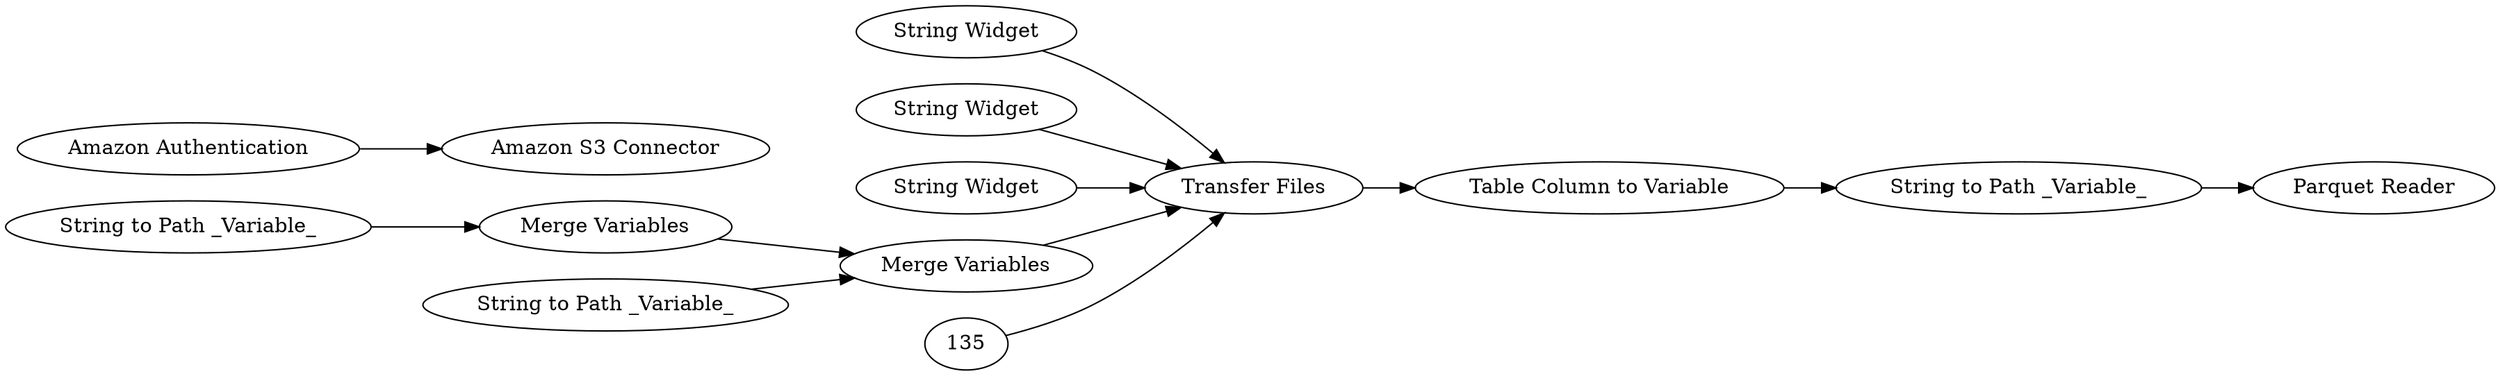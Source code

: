 digraph {
	50 [label="String Widget"]
	55 [label="String Widget"]
	134 [label="Parquet Reader"]
	1 [label="Amazon S3 Connector"]
	2 [label="Amazon Authentication"]
	136 [label="String Widget"]
	48 [label="Merge Variables"]
	137 [label="String to Path _Variable_"]
	138 [label="String to Path _Variable_"]
	139 [label="Merge Variables"]
	140 [label="Table Column to Variable"]
	141 [label="String to Path _Variable_"]
	142 [label="Transfer Files"]
	2 -> 1
	48 -> 139
	137 -> 48
	138 -> 139
	139 -> 142
	140 -> 141
	142 -> 140
	50 -> 142
	55 -> 142
	135 -> 142
	136 -> 142
	141 -> 134
	rankdir=LR
}
